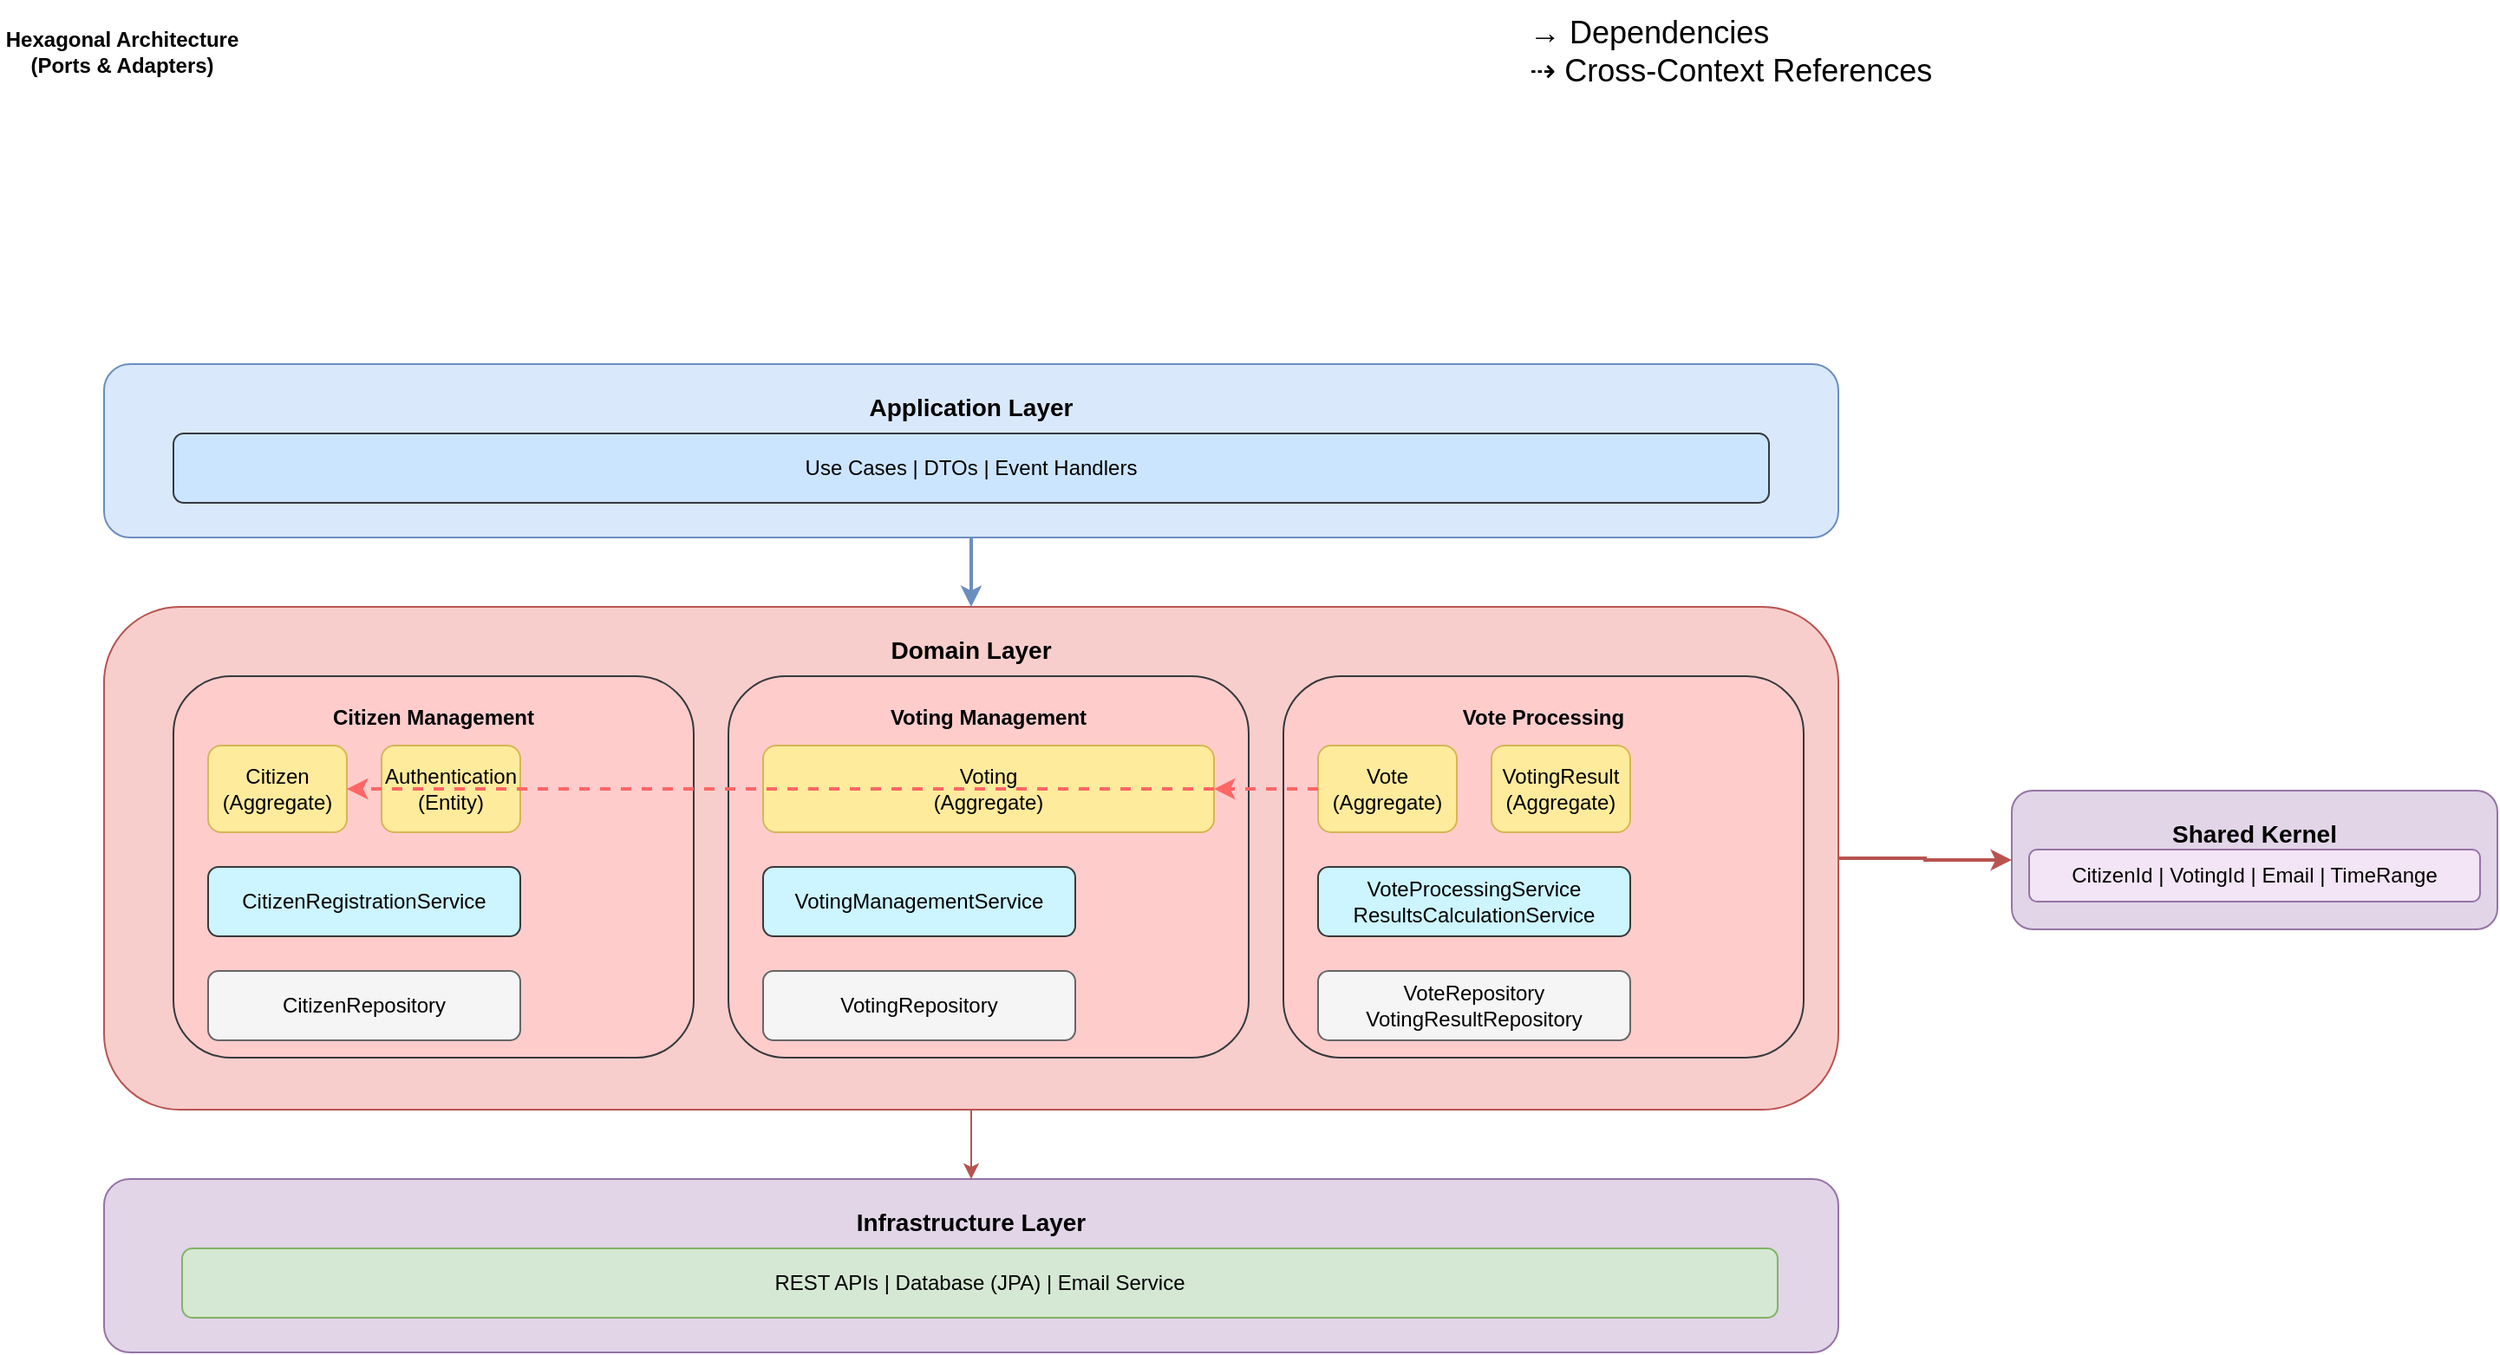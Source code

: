 <mxfile version="22.1.22" type="embed">
  <diagram name="Implementation Strategy" id="implementation-strategy">
    <mxGraphModel dx="2293" dy="886" grid="1" gridSize="10" guides="1" tooltips="1" connect="1" arrows="1" fold="1" page="1" pageScale="1" pageWidth="1169" pageHeight="827" math="0" shadow="0">
      <root>
        <mxCell id="0" />
        <mxCell id="1" parent="0" />
        <mxCell id="infrastructure" value="Infrastructure Layer" style="rounded=1;whiteSpace=wrap;html=1;fillColor=#e1d5e7;strokeColor=#9673a6;fontSize=14;fontStyle=1;verticalAlign=top;spacingTop=10;" parent="1" vertex="1">
          <mxGeometry x="80" y="690" width="1000" height="100" as="geometry" />
        </mxCell>
        <mxCell id="rest-db-email" value="REST APIs | Database (JPA) | Email Service" style="rounded=1;whiteSpace=wrap;html=1;fillColor=#d5e8d4;strokeColor=#82b366;" parent="1" vertex="1">
          <mxGeometry x="125" y="730" width="920" height="40" as="geometry" />
        </mxCell>
        <mxCell id="application" value="Application Layer" style="rounded=1;whiteSpace=wrap;html=1;fillColor=#dae8fc;strokeColor=#6c8ebf;fontSize=14;fontStyle=1;verticalAlign=top;spacingTop=10;" parent="1" vertex="1">
          <mxGeometry x="80" y="220" width="1000" height="100" as="geometry" />
        </mxCell>
        <mxCell id="use-cases" value="Use Cases | DTOs | Event Handlers" style="rounded=1;whiteSpace=wrap;html=1;fillColor=#cce5ff;strokeColor=#36393d;" parent="1" vertex="1">
          <mxGeometry x="120" y="260" width="920" height="40" as="geometry" />
        </mxCell>
        <mxCell id="9" style="edgeStyle=orthogonalEdgeStyle;rounded=0;orthogonalLoop=1;jettySize=auto;html=1;entryX=0.5;entryY=0;entryDx=0;entryDy=0;fillColor=#f8cecc;strokeColor=#b85450;" edge="1" parent="1" source="domain" target="infrastructure">
          <mxGeometry relative="1" as="geometry" />
        </mxCell>
        <mxCell id="domain" value="Domain Layer" style="rounded=1;whiteSpace=wrap;html=1;fillColor=#f8cecc;strokeColor=#b85450;fontSize=14;fontStyle=1;verticalAlign=top;spacingTop=10;" parent="1" vertex="1">
          <mxGeometry x="80" y="360" width="1000" height="290" as="geometry" />
        </mxCell>
        <mxCell id="citizen-context" value="Citizen Management" style="rounded=1;whiteSpace=wrap;html=1;fillColor=#ffcccc;strokeColor=#36393d;fontSize=12;fontStyle=1;verticalAlign=top;spacingTop=10;" parent="1" vertex="1">
          <mxGeometry x="120" y="400" width="300" height="220" as="geometry" />
        </mxCell>
        <mxCell id="citizen-aggregate" value="Citizen&#xa;(Aggregate)" style="rounded=1;whiteSpace=wrap;html=1;fillColor=#ffeb9c;strokeColor=#d6b656;" parent="1" vertex="1">
          <mxGeometry x="140" y="440" width="80" height="50" as="geometry" />
        </mxCell>
        <mxCell id="auth-entity" value="Authentication&#xa;(Entity)" style="rounded=1;whiteSpace=wrap;html=1;fillColor=#ffeb9c;strokeColor=#d6b656;" parent="1" vertex="1">
          <mxGeometry x="240" y="440" width="80" height="50" as="geometry" />
        </mxCell>
        <mxCell id="citizen-service" value="CitizenRegistrationService" style="rounded=1;whiteSpace=wrap;html=1;fillColor=#ccf5ff;strokeColor=#36393d;" parent="1" vertex="1">
          <mxGeometry x="140" y="510" width="180" height="40" as="geometry" />
        </mxCell>
        <mxCell id="citizen-repo" value="CitizenRepository" style="rounded=1;whiteSpace=wrap;html=1;fillColor=#f5f5f5;strokeColor=#666666;" parent="1" vertex="1">
          <mxGeometry x="140" y="570" width="180" height="40" as="geometry" />
        </mxCell>
        <mxCell id="voting-context" value="Voting Management" style="rounded=1;whiteSpace=wrap;html=1;fillColor=#ffcccc;strokeColor=#36393d;fontSize=12;fontStyle=1;verticalAlign=top;spacingTop=10;" parent="1" vertex="1">
          <mxGeometry x="440" y="400" width="300" height="220" as="geometry" />
        </mxCell>
        <mxCell id="voting-aggregate" value="Voting&#xa;(Aggregate)" style="rounded=1;whiteSpace=wrap;html=1;fillColor=#ffeb9c;strokeColor=#d6b656;" parent="1" vertex="1">
          <mxGeometry x="460" y="440" width="260" height="50" as="geometry" />
        </mxCell>
        <mxCell id="voting-service" value="VotingManagementService" style="rounded=1;whiteSpace=wrap;html=1;fillColor=#ccf5ff;strokeColor=#36393d;" parent="1" vertex="1">
          <mxGeometry x="460" y="510" width="180" height="40" as="geometry" />
        </mxCell>
        <mxCell id="voting-repo" value="VotingRepository" style="rounded=1;whiteSpace=wrap;html=1;fillColor=#f5f5f5;strokeColor=#666666;" parent="1" vertex="1">
          <mxGeometry x="460" y="570" width="180" height="40" as="geometry" />
        </mxCell>
        <mxCell id="vote-context" value="Vote Processing" style="rounded=1;whiteSpace=wrap;html=1;fillColor=#ffcccc;strokeColor=#36393d;fontSize=12;fontStyle=1;verticalAlign=top;spacingTop=10;" parent="1" vertex="1">
          <mxGeometry x="760" y="400" width="300" height="220" as="geometry" />
        </mxCell>
        <mxCell id="vote-aggregate" value="Vote&#xa;(Aggregate)" style="rounded=1;whiteSpace=wrap;html=1;fillColor=#ffeb9c;strokeColor=#d6b656;" parent="1" vertex="1">
          <mxGeometry x="780" y="440" width="80" height="50" as="geometry" />
        </mxCell>
        <mxCell id="result-aggregate" value="VotingResult&#xa;(Aggregate)" style="rounded=1;whiteSpace=wrap;html=1;fillColor=#ffeb9c;strokeColor=#d6b656;" parent="1" vertex="1">
          <mxGeometry x="880" y="440" width="80" height="50" as="geometry" />
        </mxCell>
        <mxCell id="vote-services" value="VoteProcessingService&#xa;ResultsCalculationService" style="rounded=1;whiteSpace=wrap;html=1;fillColor=#ccf5ff;strokeColor=#36393d;" parent="1" vertex="1">
          <mxGeometry x="780" y="510" width="180" height="40" as="geometry" />
        </mxCell>
        <mxCell id="vote-repos" value="VoteRepository&#xa;VotingResultRepository" style="rounded=1;whiteSpace=wrap;html=1;fillColor=#f5f5f5;strokeColor=#666666;" parent="1" vertex="1">
          <mxGeometry x="780" y="570" width="180" height="40" as="geometry" />
        </mxCell>
        <mxCell id="shared-kernel" value="Shared Kernel" style="rounded=1;whiteSpace=wrap;html=1;fillColor=#e1d5e7;strokeColor=#9673a6;fontSize=14;fontStyle=1;verticalAlign=top;spacingTop=10;" parent="1" vertex="1">
          <mxGeometry x="1180" y="466" width="280" height="80" as="geometry" />
        </mxCell>
        <mxCell id="shared-vos" value="CitizenId | VotingId | Email | TimeRange" style="rounded=1;whiteSpace=wrap;html=1;fillColor=#f3e5f5;strokeColor=#9673a6;" parent="1" vertex="1">
          <mxGeometry x="1190" y="500" width="260" height="30" as="geometry" />
        </mxCell>
        <mxCell id="app-to-domain" style="edgeStyle=orthogonalEdgeStyle;rounded=0;orthogonalLoop=1;jettySize=auto;html=1;exitX=0.5;exitY=1;entryX=0.5;entryY=0;strokeWidth=2;strokeColor=#6c8ebf;" parent="1" source="application" target="domain" edge="1">
          <mxGeometry relative="1" as="geometry" />
        </mxCell>
        <mxCell id="domain-to-shared" style="edgeStyle=orthogonalEdgeStyle;rounded=0;orthogonalLoop=1;jettySize=auto;html=1;exitX=1;exitY=0.5;entryX=0;entryY=0.5;strokeWidth=2;strokeColor=#b85450;exitDx=0;exitDy=0;entryDx=0;entryDy=0;" parent="1" source="domain" target="shared-kernel" edge="1">
          <mxGeometry relative="1" as="geometry" />
        </mxCell>
        <mxCell id="vote-to-citizen" style="edgeStyle=orthogonalEdgeStyle;rounded=0;orthogonalLoop=1;jettySize=auto;html=1;exitX=0;exitY=0.5;entryX=1;entryY=0.5;strokeWidth=2;strokeColor=#ff6666;dashed=1;" parent="1" source="vote-aggregate" target="citizen-aggregate" edge="1">
          <mxGeometry relative="1" as="geometry" />
        </mxCell>
        <mxCell id="vote-to-voting" style="edgeStyle=orthogonalEdgeStyle;rounded=0;orthogonalLoop=1;jettySize=auto;html=1;exitX=0;exitY=0.5;entryX=1;entryY=0.5;strokeWidth=2;strokeColor=#ff6666;dashed=1;" parent="1" source="vote-aggregate" target="voting-aggregate" edge="1">
          <mxGeometry relative="1" as="geometry" />
        </mxCell>
        <mxCell id="hexagonal-label" value="Hexagonal Architecture&#xa;(Ports &amp; Adapters)" style="text;html=1;align=center;verticalAlign=middle;resizable=0;points=[];autosize=1;strokeColor=none;fillColor=none;fontSize=12;fontStyle=1;" parent="1" vertex="1">
          <mxGeometry x="20" y="20" width="140" height="40" as="geometry" />
        </mxCell>
        <mxCell id="legend" value="&lt;font style=&quot;font-size: 18px;&quot;&gt;→ Dependencies&lt;br&gt;⇢ Cross-Context References&lt;/font&gt;" style="text;html=1;align=left;verticalAlign=middle;resizable=0;points=[];autosize=1;strokeColor=none;fillColor=none;fontSize=10;" parent="1" vertex="1">
          <mxGeometry x="900" y="10" width="260" height="60" as="geometry" />
        </mxCell>
      </root>
    </mxGraphModel>
  </diagram>
</mxfile>
